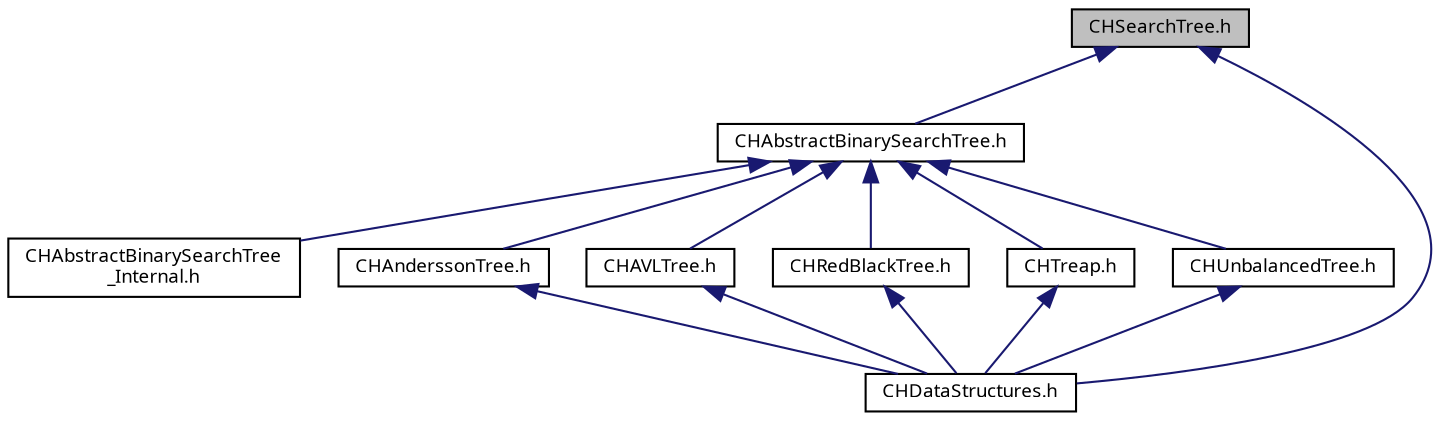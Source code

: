 digraph "CHSearchTree.h"
{
  bgcolor="transparent";
  edge [fontname="LucidaGrande",fontsize="9",labelfontname="LucidaGrande",labelfontsize="9"];
  node [fontname="LucidaGrande",fontsize="9",shape=record];
  Node1 [label="CHSearchTree.h",height=0.2,width=0.4,color="black", fillcolor="grey75", style="filled" fontcolor="black"];
  Node1 -> Node2 [dir="back",color="midnightblue",fontsize="9",style="solid",fontname="LucidaGrande"];
  Node2 [label="CHAbstractBinarySearchTree.h",height=0.2,width=0.4,color="black",URL="$_c_h_abstract_binary_search_tree_8h.html",tooltip="An abstract CHSearchTree implementation with many default method implementations."];
  Node2 -> Node3 [dir="back",color="midnightblue",fontsize="9",style="solid",fontname="LucidaGrande"];
  Node3 [label="CHAbstractBinarySearchTree\l_Internal.h",height=0.2,width=0.4,color="black",URL="$_c_h_abstract_binary_search_tree___internal_8h.html",tooltip="Contains #defines for performing various traversals of binary search trees."];
  Node2 -> Node4 [dir="back",color="midnightblue",fontsize="9",style="solid",fontname="LucidaGrande"];
  Node4 [label="CHAnderssonTree.h",height=0.2,width=0.4,color="black",URL="$_c_h_andersson_tree_8h.html",tooltip="An AA-tree implementation of CHSearchTree."];
  Node4 -> Node5 [dir="back",color="midnightblue",fontsize="9",style="solid",fontname="LucidaGrande"];
  Node5 [label="CHDataStructures.h",height=0.2,width=0.4,color="black",URL="$_c_h_data_structures_8h.html",tooltip="An umbrella header which imports all the public header files for the framework."];
  Node2 -> Node6 [dir="back",color="midnightblue",fontsize="9",style="solid",fontname="LucidaGrande"];
  Node6 [label="CHAVLTree.h",height=0.2,width=0.4,color="black",URL="$_c_h_a_v_l_tree_8h.html",tooltip="An AVL tree implementation of CHSearchTree."];
  Node6 -> Node5 [dir="back",color="midnightblue",fontsize="9",style="solid",fontname="LucidaGrande"];
  Node2 -> Node7 [dir="back",color="midnightblue",fontsize="9",style="solid",fontname="LucidaGrande"];
  Node7 [label="CHRedBlackTree.h",height=0.2,width=0.4,color="black",URL="$_c_h_red_black_tree_8h.html",tooltip="A Red-Black tree implementation of CHSearchTree."];
  Node7 -> Node5 [dir="back",color="midnightblue",fontsize="9",style="solid",fontname="LucidaGrande"];
  Node2 -> Node8 [dir="back",color="midnightblue",fontsize="9",style="solid",fontname="LucidaGrande"];
  Node8 [label="CHTreap.h",height=0.2,width=0.4,color="black",URL="$_c_h_treap_8h.html",tooltip="A Treap implementation of CHSearchTree."];
  Node8 -> Node5 [dir="back",color="midnightblue",fontsize="9",style="solid",fontname="LucidaGrande"];
  Node2 -> Node9 [dir="back",color="midnightblue",fontsize="9",style="solid",fontname="LucidaGrande"];
  Node9 [label="CHUnbalancedTree.h",height=0.2,width=0.4,color="black",URL="$_c_h_unbalanced_tree_8h.html",tooltip="A generic, unbalanced implementation of CHSearchTree."];
  Node9 -> Node5 [dir="back",color="midnightblue",fontsize="9",style="solid",fontname="LucidaGrande"];
  Node1 -> Node5 [dir="back",color="midnightblue",fontsize="9",style="solid",fontname="LucidaGrande"];
}
